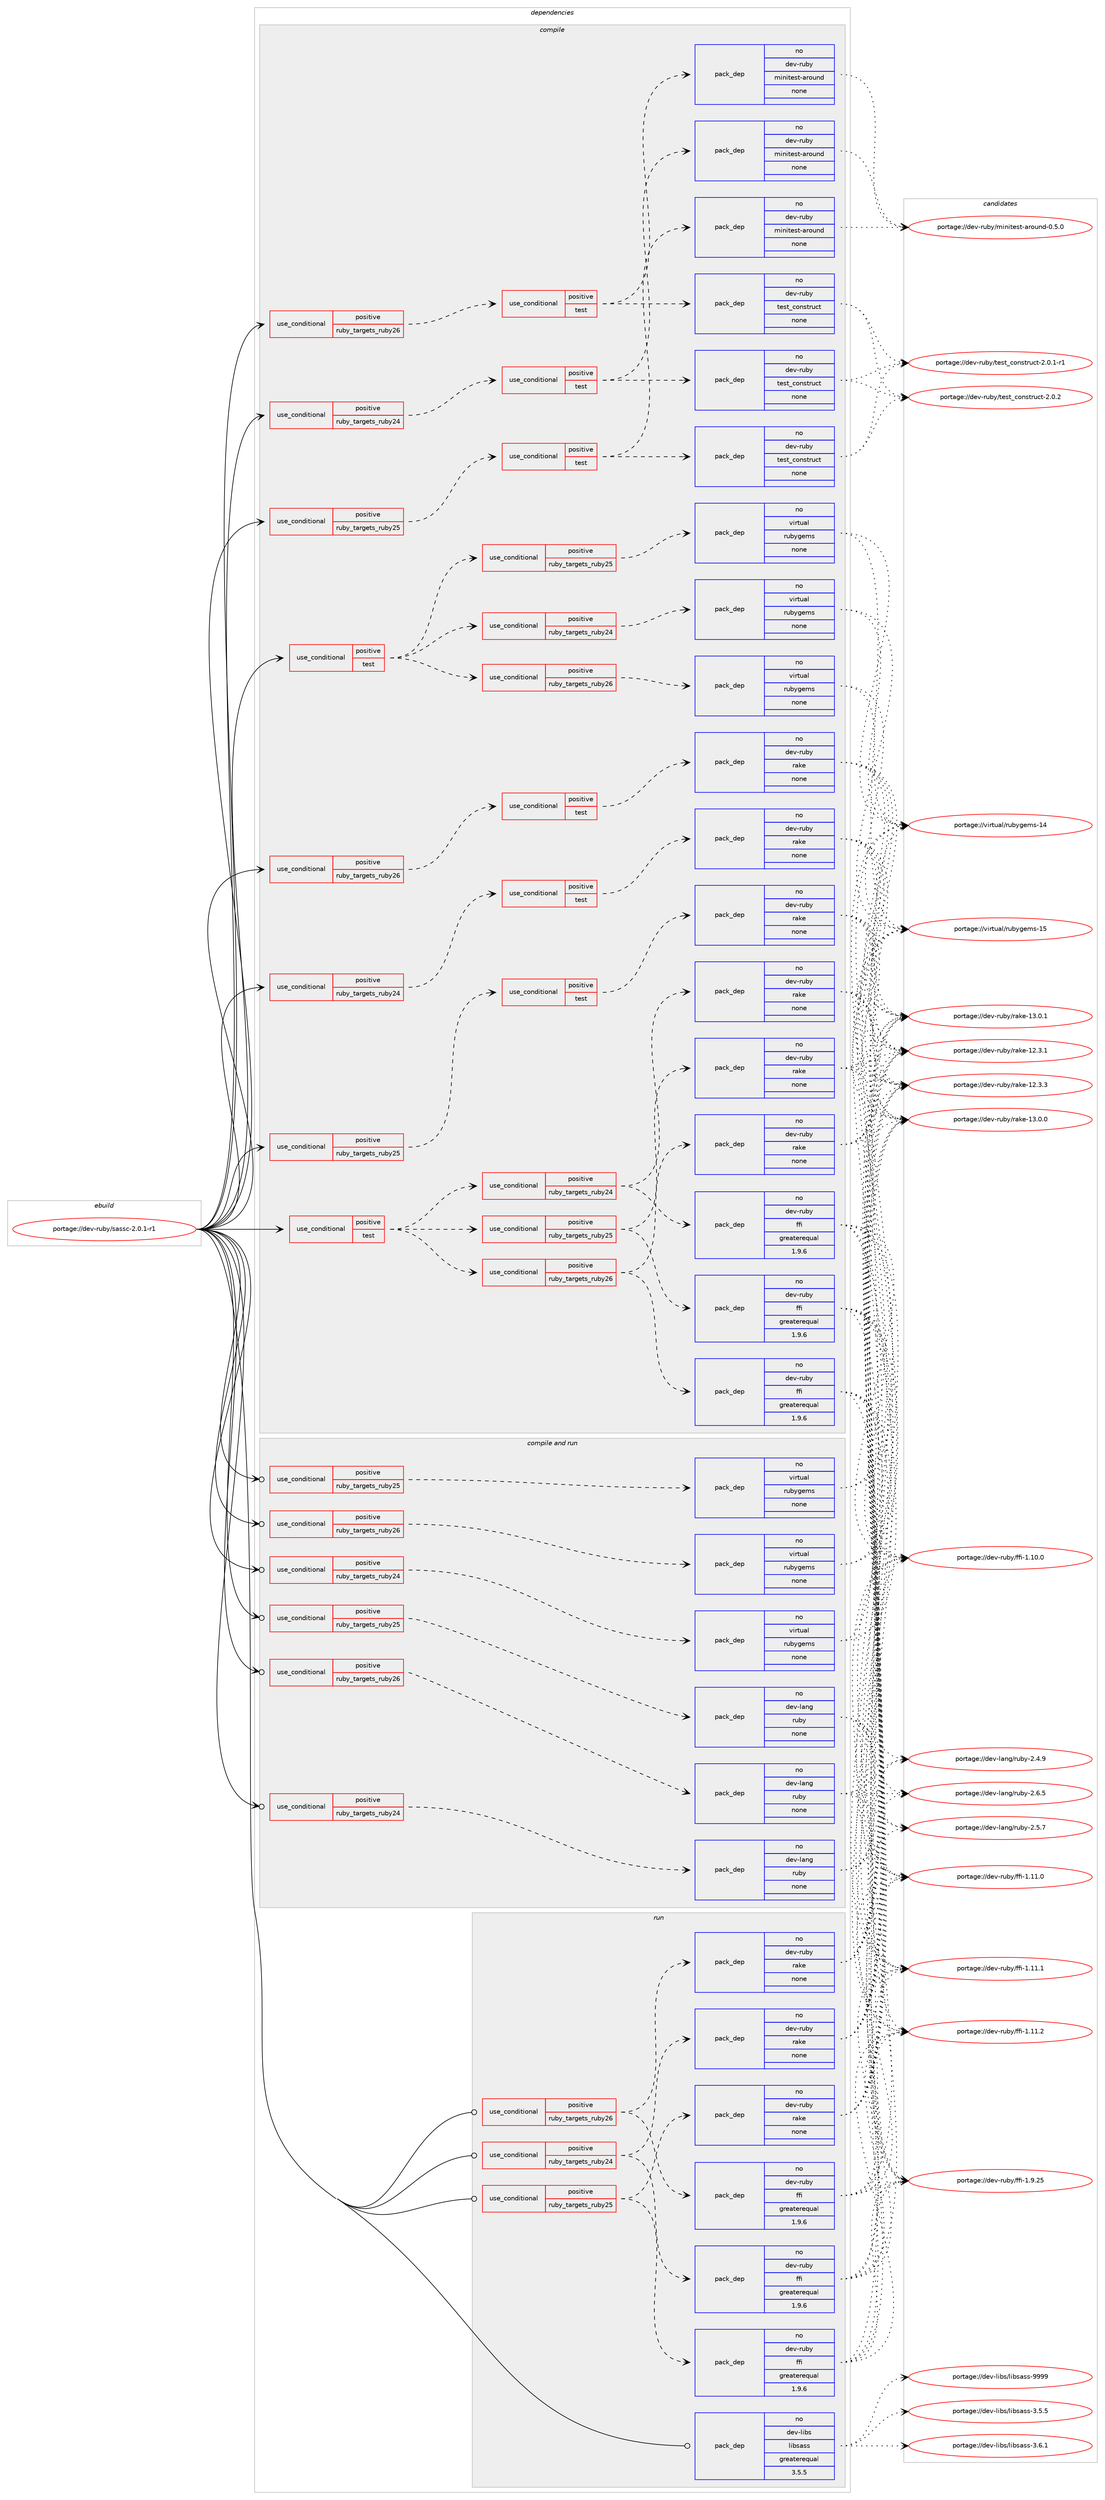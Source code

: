digraph prolog {

# *************
# Graph options
# *************

newrank=true;
concentrate=true;
compound=true;
graph [rankdir=LR,fontname=Helvetica,fontsize=10,ranksep=1.5];#, ranksep=2.5, nodesep=0.2];
edge  [arrowhead=vee];
node  [fontname=Helvetica,fontsize=10];

# **********
# The ebuild
# **********

subgraph cluster_leftcol {
color=gray;
rank=same;
label=<<i>ebuild</i>>;
id [label="portage://dev-ruby/sassc-2.0.1-r1", color=red, width=4, href="../dev-ruby/sassc-2.0.1-r1.svg"];
}

# ****************
# The dependencies
# ****************

subgraph cluster_midcol {
color=gray;
label=<<i>dependencies</i>>;
subgraph cluster_compile {
fillcolor="#eeeeee";
style=filled;
label=<<i>compile</i>>;
subgraph cond65726 {
dependency248461 [label=<<TABLE BORDER="0" CELLBORDER="1" CELLSPACING="0" CELLPADDING="4"><TR><TD ROWSPAN="3" CELLPADDING="10">use_conditional</TD></TR><TR><TD>positive</TD></TR><TR><TD>ruby_targets_ruby24</TD></TR></TABLE>>, shape=none, color=red];
subgraph cond65727 {
dependency248462 [label=<<TABLE BORDER="0" CELLBORDER="1" CELLSPACING="0" CELLPADDING="4"><TR><TD ROWSPAN="3" CELLPADDING="10">use_conditional</TD></TR><TR><TD>positive</TD></TR><TR><TD>test</TD></TR></TABLE>>, shape=none, color=red];
subgraph pack179190 {
dependency248463 [label=<<TABLE BORDER="0" CELLBORDER="1" CELLSPACING="0" CELLPADDING="4" WIDTH="220"><TR><TD ROWSPAN="6" CELLPADDING="30">pack_dep</TD></TR><TR><TD WIDTH="110">no</TD></TR><TR><TD>dev-ruby</TD></TR><TR><TD>rake</TD></TR><TR><TD>none</TD></TR><TR><TD></TD></TR></TABLE>>, shape=none, color=blue];
}
dependency248462:e -> dependency248463:w [weight=20,style="dashed",arrowhead="vee"];
}
dependency248461:e -> dependency248462:w [weight=20,style="dashed",arrowhead="vee"];
}
id:e -> dependency248461:w [weight=20,style="solid",arrowhead="vee"];
subgraph cond65728 {
dependency248464 [label=<<TABLE BORDER="0" CELLBORDER="1" CELLSPACING="0" CELLPADDING="4"><TR><TD ROWSPAN="3" CELLPADDING="10">use_conditional</TD></TR><TR><TD>positive</TD></TR><TR><TD>ruby_targets_ruby24</TD></TR></TABLE>>, shape=none, color=red];
subgraph cond65729 {
dependency248465 [label=<<TABLE BORDER="0" CELLBORDER="1" CELLSPACING="0" CELLPADDING="4"><TR><TD ROWSPAN="3" CELLPADDING="10">use_conditional</TD></TR><TR><TD>positive</TD></TR><TR><TD>test</TD></TR></TABLE>>, shape=none, color=red];
subgraph pack179191 {
dependency248466 [label=<<TABLE BORDER="0" CELLBORDER="1" CELLSPACING="0" CELLPADDING="4" WIDTH="220"><TR><TD ROWSPAN="6" CELLPADDING="30">pack_dep</TD></TR><TR><TD WIDTH="110">no</TD></TR><TR><TD>dev-ruby</TD></TR><TR><TD>test_construct</TD></TR><TR><TD>none</TD></TR><TR><TD></TD></TR></TABLE>>, shape=none, color=blue];
}
dependency248465:e -> dependency248466:w [weight=20,style="dashed",arrowhead="vee"];
subgraph pack179192 {
dependency248467 [label=<<TABLE BORDER="0" CELLBORDER="1" CELLSPACING="0" CELLPADDING="4" WIDTH="220"><TR><TD ROWSPAN="6" CELLPADDING="30">pack_dep</TD></TR><TR><TD WIDTH="110">no</TD></TR><TR><TD>dev-ruby</TD></TR><TR><TD>minitest-around</TD></TR><TR><TD>none</TD></TR><TR><TD></TD></TR></TABLE>>, shape=none, color=blue];
}
dependency248465:e -> dependency248467:w [weight=20,style="dashed",arrowhead="vee"];
}
dependency248464:e -> dependency248465:w [weight=20,style="dashed",arrowhead="vee"];
}
id:e -> dependency248464:w [weight=20,style="solid",arrowhead="vee"];
subgraph cond65730 {
dependency248468 [label=<<TABLE BORDER="0" CELLBORDER="1" CELLSPACING="0" CELLPADDING="4"><TR><TD ROWSPAN="3" CELLPADDING="10">use_conditional</TD></TR><TR><TD>positive</TD></TR><TR><TD>ruby_targets_ruby25</TD></TR></TABLE>>, shape=none, color=red];
subgraph cond65731 {
dependency248469 [label=<<TABLE BORDER="0" CELLBORDER="1" CELLSPACING="0" CELLPADDING="4"><TR><TD ROWSPAN="3" CELLPADDING="10">use_conditional</TD></TR><TR><TD>positive</TD></TR><TR><TD>test</TD></TR></TABLE>>, shape=none, color=red];
subgraph pack179193 {
dependency248470 [label=<<TABLE BORDER="0" CELLBORDER="1" CELLSPACING="0" CELLPADDING="4" WIDTH="220"><TR><TD ROWSPAN="6" CELLPADDING="30">pack_dep</TD></TR><TR><TD WIDTH="110">no</TD></TR><TR><TD>dev-ruby</TD></TR><TR><TD>rake</TD></TR><TR><TD>none</TD></TR><TR><TD></TD></TR></TABLE>>, shape=none, color=blue];
}
dependency248469:e -> dependency248470:w [weight=20,style="dashed",arrowhead="vee"];
}
dependency248468:e -> dependency248469:w [weight=20,style="dashed",arrowhead="vee"];
}
id:e -> dependency248468:w [weight=20,style="solid",arrowhead="vee"];
subgraph cond65732 {
dependency248471 [label=<<TABLE BORDER="0" CELLBORDER="1" CELLSPACING="0" CELLPADDING="4"><TR><TD ROWSPAN="3" CELLPADDING="10">use_conditional</TD></TR><TR><TD>positive</TD></TR><TR><TD>ruby_targets_ruby25</TD></TR></TABLE>>, shape=none, color=red];
subgraph cond65733 {
dependency248472 [label=<<TABLE BORDER="0" CELLBORDER="1" CELLSPACING="0" CELLPADDING="4"><TR><TD ROWSPAN="3" CELLPADDING="10">use_conditional</TD></TR><TR><TD>positive</TD></TR><TR><TD>test</TD></TR></TABLE>>, shape=none, color=red];
subgraph pack179194 {
dependency248473 [label=<<TABLE BORDER="0" CELLBORDER="1" CELLSPACING="0" CELLPADDING="4" WIDTH="220"><TR><TD ROWSPAN="6" CELLPADDING="30">pack_dep</TD></TR><TR><TD WIDTH="110">no</TD></TR><TR><TD>dev-ruby</TD></TR><TR><TD>test_construct</TD></TR><TR><TD>none</TD></TR><TR><TD></TD></TR></TABLE>>, shape=none, color=blue];
}
dependency248472:e -> dependency248473:w [weight=20,style="dashed",arrowhead="vee"];
subgraph pack179195 {
dependency248474 [label=<<TABLE BORDER="0" CELLBORDER="1" CELLSPACING="0" CELLPADDING="4" WIDTH="220"><TR><TD ROWSPAN="6" CELLPADDING="30">pack_dep</TD></TR><TR><TD WIDTH="110">no</TD></TR><TR><TD>dev-ruby</TD></TR><TR><TD>minitest-around</TD></TR><TR><TD>none</TD></TR><TR><TD></TD></TR></TABLE>>, shape=none, color=blue];
}
dependency248472:e -> dependency248474:w [weight=20,style="dashed",arrowhead="vee"];
}
dependency248471:e -> dependency248472:w [weight=20,style="dashed",arrowhead="vee"];
}
id:e -> dependency248471:w [weight=20,style="solid",arrowhead="vee"];
subgraph cond65734 {
dependency248475 [label=<<TABLE BORDER="0" CELLBORDER="1" CELLSPACING="0" CELLPADDING="4"><TR><TD ROWSPAN="3" CELLPADDING="10">use_conditional</TD></TR><TR><TD>positive</TD></TR><TR><TD>ruby_targets_ruby26</TD></TR></TABLE>>, shape=none, color=red];
subgraph cond65735 {
dependency248476 [label=<<TABLE BORDER="0" CELLBORDER="1" CELLSPACING="0" CELLPADDING="4"><TR><TD ROWSPAN="3" CELLPADDING="10">use_conditional</TD></TR><TR><TD>positive</TD></TR><TR><TD>test</TD></TR></TABLE>>, shape=none, color=red];
subgraph pack179196 {
dependency248477 [label=<<TABLE BORDER="0" CELLBORDER="1" CELLSPACING="0" CELLPADDING="4" WIDTH="220"><TR><TD ROWSPAN="6" CELLPADDING="30">pack_dep</TD></TR><TR><TD WIDTH="110">no</TD></TR><TR><TD>dev-ruby</TD></TR><TR><TD>rake</TD></TR><TR><TD>none</TD></TR><TR><TD></TD></TR></TABLE>>, shape=none, color=blue];
}
dependency248476:e -> dependency248477:w [weight=20,style="dashed",arrowhead="vee"];
}
dependency248475:e -> dependency248476:w [weight=20,style="dashed",arrowhead="vee"];
}
id:e -> dependency248475:w [weight=20,style="solid",arrowhead="vee"];
subgraph cond65736 {
dependency248478 [label=<<TABLE BORDER="0" CELLBORDER="1" CELLSPACING="0" CELLPADDING="4"><TR><TD ROWSPAN="3" CELLPADDING="10">use_conditional</TD></TR><TR><TD>positive</TD></TR><TR><TD>ruby_targets_ruby26</TD></TR></TABLE>>, shape=none, color=red];
subgraph cond65737 {
dependency248479 [label=<<TABLE BORDER="0" CELLBORDER="1" CELLSPACING="0" CELLPADDING="4"><TR><TD ROWSPAN="3" CELLPADDING="10">use_conditional</TD></TR><TR><TD>positive</TD></TR><TR><TD>test</TD></TR></TABLE>>, shape=none, color=red];
subgraph pack179197 {
dependency248480 [label=<<TABLE BORDER="0" CELLBORDER="1" CELLSPACING="0" CELLPADDING="4" WIDTH="220"><TR><TD ROWSPAN="6" CELLPADDING="30">pack_dep</TD></TR><TR><TD WIDTH="110">no</TD></TR><TR><TD>dev-ruby</TD></TR><TR><TD>test_construct</TD></TR><TR><TD>none</TD></TR><TR><TD></TD></TR></TABLE>>, shape=none, color=blue];
}
dependency248479:e -> dependency248480:w [weight=20,style="dashed",arrowhead="vee"];
subgraph pack179198 {
dependency248481 [label=<<TABLE BORDER="0" CELLBORDER="1" CELLSPACING="0" CELLPADDING="4" WIDTH="220"><TR><TD ROWSPAN="6" CELLPADDING="30">pack_dep</TD></TR><TR><TD WIDTH="110">no</TD></TR><TR><TD>dev-ruby</TD></TR><TR><TD>minitest-around</TD></TR><TR><TD>none</TD></TR><TR><TD></TD></TR></TABLE>>, shape=none, color=blue];
}
dependency248479:e -> dependency248481:w [weight=20,style="dashed",arrowhead="vee"];
}
dependency248478:e -> dependency248479:w [weight=20,style="dashed",arrowhead="vee"];
}
id:e -> dependency248478:w [weight=20,style="solid",arrowhead="vee"];
subgraph cond65738 {
dependency248482 [label=<<TABLE BORDER="0" CELLBORDER="1" CELLSPACING="0" CELLPADDING="4"><TR><TD ROWSPAN="3" CELLPADDING="10">use_conditional</TD></TR><TR><TD>positive</TD></TR><TR><TD>test</TD></TR></TABLE>>, shape=none, color=red];
subgraph cond65739 {
dependency248483 [label=<<TABLE BORDER="0" CELLBORDER="1" CELLSPACING="0" CELLPADDING="4"><TR><TD ROWSPAN="3" CELLPADDING="10">use_conditional</TD></TR><TR><TD>positive</TD></TR><TR><TD>ruby_targets_ruby24</TD></TR></TABLE>>, shape=none, color=red];
subgraph pack179199 {
dependency248484 [label=<<TABLE BORDER="0" CELLBORDER="1" CELLSPACING="0" CELLPADDING="4" WIDTH="220"><TR><TD ROWSPAN="6" CELLPADDING="30">pack_dep</TD></TR><TR><TD WIDTH="110">no</TD></TR><TR><TD>dev-ruby</TD></TR><TR><TD>ffi</TD></TR><TR><TD>greaterequal</TD></TR><TR><TD>1.9.6</TD></TR></TABLE>>, shape=none, color=blue];
}
dependency248483:e -> dependency248484:w [weight=20,style="dashed",arrowhead="vee"];
subgraph pack179200 {
dependency248485 [label=<<TABLE BORDER="0" CELLBORDER="1" CELLSPACING="0" CELLPADDING="4" WIDTH="220"><TR><TD ROWSPAN="6" CELLPADDING="30">pack_dep</TD></TR><TR><TD WIDTH="110">no</TD></TR><TR><TD>dev-ruby</TD></TR><TR><TD>rake</TD></TR><TR><TD>none</TD></TR><TR><TD></TD></TR></TABLE>>, shape=none, color=blue];
}
dependency248483:e -> dependency248485:w [weight=20,style="dashed",arrowhead="vee"];
}
dependency248482:e -> dependency248483:w [weight=20,style="dashed",arrowhead="vee"];
subgraph cond65740 {
dependency248486 [label=<<TABLE BORDER="0" CELLBORDER="1" CELLSPACING="0" CELLPADDING="4"><TR><TD ROWSPAN="3" CELLPADDING="10">use_conditional</TD></TR><TR><TD>positive</TD></TR><TR><TD>ruby_targets_ruby25</TD></TR></TABLE>>, shape=none, color=red];
subgraph pack179201 {
dependency248487 [label=<<TABLE BORDER="0" CELLBORDER="1" CELLSPACING="0" CELLPADDING="4" WIDTH="220"><TR><TD ROWSPAN="6" CELLPADDING="30">pack_dep</TD></TR><TR><TD WIDTH="110">no</TD></TR><TR><TD>dev-ruby</TD></TR><TR><TD>ffi</TD></TR><TR><TD>greaterequal</TD></TR><TR><TD>1.9.6</TD></TR></TABLE>>, shape=none, color=blue];
}
dependency248486:e -> dependency248487:w [weight=20,style="dashed",arrowhead="vee"];
subgraph pack179202 {
dependency248488 [label=<<TABLE BORDER="0" CELLBORDER="1" CELLSPACING="0" CELLPADDING="4" WIDTH="220"><TR><TD ROWSPAN="6" CELLPADDING="30">pack_dep</TD></TR><TR><TD WIDTH="110">no</TD></TR><TR><TD>dev-ruby</TD></TR><TR><TD>rake</TD></TR><TR><TD>none</TD></TR><TR><TD></TD></TR></TABLE>>, shape=none, color=blue];
}
dependency248486:e -> dependency248488:w [weight=20,style="dashed",arrowhead="vee"];
}
dependency248482:e -> dependency248486:w [weight=20,style="dashed",arrowhead="vee"];
subgraph cond65741 {
dependency248489 [label=<<TABLE BORDER="0" CELLBORDER="1" CELLSPACING="0" CELLPADDING="4"><TR><TD ROWSPAN="3" CELLPADDING="10">use_conditional</TD></TR><TR><TD>positive</TD></TR><TR><TD>ruby_targets_ruby26</TD></TR></TABLE>>, shape=none, color=red];
subgraph pack179203 {
dependency248490 [label=<<TABLE BORDER="0" CELLBORDER="1" CELLSPACING="0" CELLPADDING="4" WIDTH="220"><TR><TD ROWSPAN="6" CELLPADDING="30">pack_dep</TD></TR><TR><TD WIDTH="110">no</TD></TR><TR><TD>dev-ruby</TD></TR><TR><TD>ffi</TD></TR><TR><TD>greaterequal</TD></TR><TR><TD>1.9.6</TD></TR></TABLE>>, shape=none, color=blue];
}
dependency248489:e -> dependency248490:w [weight=20,style="dashed",arrowhead="vee"];
subgraph pack179204 {
dependency248491 [label=<<TABLE BORDER="0" CELLBORDER="1" CELLSPACING="0" CELLPADDING="4" WIDTH="220"><TR><TD ROWSPAN="6" CELLPADDING="30">pack_dep</TD></TR><TR><TD WIDTH="110">no</TD></TR><TR><TD>dev-ruby</TD></TR><TR><TD>rake</TD></TR><TR><TD>none</TD></TR><TR><TD></TD></TR></TABLE>>, shape=none, color=blue];
}
dependency248489:e -> dependency248491:w [weight=20,style="dashed",arrowhead="vee"];
}
dependency248482:e -> dependency248489:w [weight=20,style="dashed",arrowhead="vee"];
}
id:e -> dependency248482:w [weight=20,style="solid",arrowhead="vee"];
subgraph cond65742 {
dependency248492 [label=<<TABLE BORDER="0" CELLBORDER="1" CELLSPACING="0" CELLPADDING="4"><TR><TD ROWSPAN="3" CELLPADDING="10">use_conditional</TD></TR><TR><TD>positive</TD></TR><TR><TD>test</TD></TR></TABLE>>, shape=none, color=red];
subgraph cond65743 {
dependency248493 [label=<<TABLE BORDER="0" CELLBORDER="1" CELLSPACING="0" CELLPADDING="4"><TR><TD ROWSPAN="3" CELLPADDING="10">use_conditional</TD></TR><TR><TD>positive</TD></TR><TR><TD>ruby_targets_ruby24</TD></TR></TABLE>>, shape=none, color=red];
subgraph pack179205 {
dependency248494 [label=<<TABLE BORDER="0" CELLBORDER="1" CELLSPACING="0" CELLPADDING="4" WIDTH="220"><TR><TD ROWSPAN="6" CELLPADDING="30">pack_dep</TD></TR><TR><TD WIDTH="110">no</TD></TR><TR><TD>virtual</TD></TR><TR><TD>rubygems</TD></TR><TR><TD>none</TD></TR><TR><TD></TD></TR></TABLE>>, shape=none, color=blue];
}
dependency248493:e -> dependency248494:w [weight=20,style="dashed",arrowhead="vee"];
}
dependency248492:e -> dependency248493:w [weight=20,style="dashed",arrowhead="vee"];
subgraph cond65744 {
dependency248495 [label=<<TABLE BORDER="0" CELLBORDER="1" CELLSPACING="0" CELLPADDING="4"><TR><TD ROWSPAN="3" CELLPADDING="10">use_conditional</TD></TR><TR><TD>positive</TD></TR><TR><TD>ruby_targets_ruby25</TD></TR></TABLE>>, shape=none, color=red];
subgraph pack179206 {
dependency248496 [label=<<TABLE BORDER="0" CELLBORDER="1" CELLSPACING="0" CELLPADDING="4" WIDTH="220"><TR><TD ROWSPAN="6" CELLPADDING="30">pack_dep</TD></TR><TR><TD WIDTH="110">no</TD></TR><TR><TD>virtual</TD></TR><TR><TD>rubygems</TD></TR><TR><TD>none</TD></TR><TR><TD></TD></TR></TABLE>>, shape=none, color=blue];
}
dependency248495:e -> dependency248496:w [weight=20,style="dashed",arrowhead="vee"];
}
dependency248492:e -> dependency248495:w [weight=20,style="dashed",arrowhead="vee"];
subgraph cond65745 {
dependency248497 [label=<<TABLE BORDER="0" CELLBORDER="1" CELLSPACING="0" CELLPADDING="4"><TR><TD ROWSPAN="3" CELLPADDING="10">use_conditional</TD></TR><TR><TD>positive</TD></TR><TR><TD>ruby_targets_ruby26</TD></TR></TABLE>>, shape=none, color=red];
subgraph pack179207 {
dependency248498 [label=<<TABLE BORDER="0" CELLBORDER="1" CELLSPACING="0" CELLPADDING="4" WIDTH="220"><TR><TD ROWSPAN="6" CELLPADDING="30">pack_dep</TD></TR><TR><TD WIDTH="110">no</TD></TR><TR><TD>virtual</TD></TR><TR><TD>rubygems</TD></TR><TR><TD>none</TD></TR><TR><TD></TD></TR></TABLE>>, shape=none, color=blue];
}
dependency248497:e -> dependency248498:w [weight=20,style="dashed",arrowhead="vee"];
}
dependency248492:e -> dependency248497:w [weight=20,style="dashed",arrowhead="vee"];
}
id:e -> dependency248492:w [weight=20,style="solid",arrowhead="vee"];
}
subgraph cluster_compileandrun {
fillcolor="#eeeeee";
style=filled;
label=<<i>compile and run</i>>;
subgraph cond65746 {
dependency248499 [label=<<TABLE BORDER="0" CELLBORDER="1" CELLSPACING="0" CELLPADDING="4"><TR><TD ROWSPAN="3" CELLPADDING="10">use_conditional</TD></TR><TR><TD>positive</TD></TR><TR><TD>ruby_targets_ruby24</TD></TR></TABLE>>, shape=none, color=red];
subgraph pack179208 {
dependency248500 [label=<<TABLE BORDER="0" CELLBORDER="1" CELLSPACING="0" CELLPADDING="4" WIDTH="220"><TR><TD ROWSPAN="6" CELLPADDING="30">pack_dep</TD></TR><TR><TD WIDTH="110">no</TD></TR><TR><TD>dev-lang</TD></TR><TR><TD>ruby</TD></TR><TR><TD>none</TD></TR><TR><TD></TD></TR></TABLE>>, shape=none, color=blue];
}
dependency248499:e -> dependency248500:w [weight=20,style="dashed",arrowhead="vee"];
}
id:e -> dependency248499:w [weight=20,style="solid",arrowhead="odotvee"];
subgraph cond65747 {
dependency248501 [label=<<TABLE BORDER="0" CELLBORDER="1" CELLSPACING="0" CELLPADDING="4"><TR><TD ROWSPAN="3" CELLPADDING="10">use_conditional</TD></TR><TR><TD>positive</TD></TR><TR><TD>ruby_targets_ruby24</TD></TR></TABLE>>, shape=none, color=red];
subgraph pack179209 {
dependency248502 [label=<<TABLE BORDER="0" CELLBORDER="1" CELLSPACING="0" CELLPADDING="4" WIDTH="220"><TR><TD ROWSPAN="6" CELLPADDING="30">pack_dep</TD></TR><TR><TD WIDTH="110">no</TD></TR><TR><TD>virtual</TD></TR><TR><TD>rubygems</TD></TR><TR><TD>none</TD></TR><TR><TD></TD></TR></TABLE>>, shape=none, color=blue];
}
dependency248501:e -> dependency248502:w [weight=20,style="dashed",arrowhead="vee"];
}
id:e -> dependency248501:w [weight=20,style="solid",arrowhead="odotvee"];
subgraph cond65748 {
dependency248503 [label=<<TABLE BORDER="0" CELLBORDER="1" CELLSPACING="0" CELLPADDING="4"><TR><TD ROWSPAN="3" CELLPADDING="10">use_conditional</TD></TR><TR><TD>positive</TD></TR><TR><TD>ruby_targets_ruby25</TD></TR></TABLE>>, shape=none, color=red];
subgraph pack179210 {
dependency248504 [label=<<TABLE BORDER="0" CELLBORDER="1" CELLSPACING="0" CELLPADDING="4" WIDTH="220"><TR><TD ROWSPAN="6" CELLPADDING="30">pack_dep</TD></TR><TR><TD WIDTH="110">no</TD></TR><TR><TD>dev-lang</TD></TR><TR><TD>ruby</TD></TR><TR><TD>none</TD></TR><TR><TD></TD></TR></TABLE>>, shape=none, color=blue];
}
dependency248503:e -> dependency248504:w [weight=20,style="dashed",arrowhead="vee"];
}
id:e -> dependency248503:w [weight=20,style="solid",arrowhead="odotvee"];
subgraph cond65749 {
dependency248505 [label=<<TABLE BORDER="0" CELLBORDER="1" CELLSPACING="0" CELLPADDING="4"><TR><TD ROWSPAN="3" CELLPADDING="10">use_conditional</TD></TR><TR><TD>positive</TD></TR><TR><TD>ruby_targets_ruby25</TD></TR></TABLE>>, shape=none, color=red];
subgraph pack179211 {
dependency248506 [label=<<TABLE BORDER="0" CELLBORDER="1" CELLSPACING="0" CELLPADDING="4" WIDTH="220"><TR><TD ROWSPAN="6" CELLPADDING="30">pack_dep</TD></TR><TR><TD WIDTH="110">no</TD></TR><TR><TD>virtual</TD></TR><TR><TD>rubygems</TD></TR><TR><TD>none</TD></TR><TR><TD></TD></TR></TABLE>>, shape=none, color=blue];
}
dependency248505:e -> dependency248506:w [weight=20,style="dashed",arrowhead="vee"];
}
id:e -> dependency248505:w [weight=20,style="solid",arrowhead="odotvee"];
subgraph cond65750 {
dependency248507 [label=<<TABLE BORDER="0" CELLBORDER="1" CELLSPACING="0" CELLPADDING="4"><TR><TD ROWSPAN="3" CELLPADDING="10">use_conditional</TD></TR><TR><TD>positive</TD></TR><TR><TD>ruby_targets_ruby26</TD></TR></TABLE>>, shape=none, color=red];
subgraph pack179212 {
dependency248508 [label=<<TABLE BORDER="0" CELLBORDER="1" CELLSPACING="0" CELLPADDING="4" WIDTH="220"><TR><TD ROWSPAN="6" CELLPADDING="30">pack_dep</TD></TR><TR><TD WIDTH="110">no</TD></TR><TR><TD>dev-lang</TD></TR><TR><TD>ruby</TD></TR><TR><TD>none</TD></TR><TR><TD></TD></TR></TABLE>>, shape=none, color=blue];
}
dependency248507:e -> dependency248508:w [weight=20,style="dashed",arrowhead="vee"];
}
id:e -> dependency248507:w [weight=20,style="solid",arrowhead="odotvee"];
subgraph cond65751 {
dependency248509 [label=<<TABLE BORDER="0" CELLBORDER="1" CELLSPACING="0" CELLPADDING="4"><TR><TD ROWSPAN="3" CELLPADDING="10">use_conditional</TD></TR><TR><TD>positive</TD></TR><TR><TD>ruby_targets_ruby26</TD></TR></TABLE>>, shape=none, color=red];
subgraph pack179213 {
dependency248510 [label=<<TABLE BORDER="0" CELLBORDER="1" CELLSPACING="0" CELLPADDING="4" WIDTH="220"><TR><TD ROWSPAN="6" CELLPADDING="30">pack_dep</TD></TR><TR><TD WIDTH="110">no</TD></TR><TR><TD>virtual</TD></TR><TR><TD>rubygems</TD></TR><TR><TD>none</TD></TR><TR><TD></TD></TR></TABLE>>, shape=none, color=blue];
}
dependency248509:e -> dependency248510:w [weight=20,style="dashed",arrowhead="vee"];
}
id:e -> dependency248509:w [weight=20,style="solid",arrowhead="odotvee"];
}
subgraph cluster_run {
fillcolor="#eeeeee";
style=filled;
label=<<i>run</i>>;
subgraph cond65752 {
dependency248511 [label=<<TABLE BORDER="0" CELLBORDER="1" CELLSPACING="0" CELLPADDING="4"><TR><TD ROWSPAN="3" CELLPADDING="10">use_conditional</TD></TR><TR><TD>positive</TD></TR><TR><TD>ruby_targets_ruby24</TD></TR></TABLE>>, shape=none, color=red];
subgraph pack179214 {
dependency248512 [label=<<TABLE BORDER="0" CELLBORDER="1" CELLSPACING="0" CELLPADDING="4" WIDTH="220"><TR><TD ROWSPAN="6" CELLPADDING="30">pack_dep</TD></TR><TR><TD WIDTH="110">no</TD></TR><TR><TD>dev-ruby</TD></TR><TR><TD>ffi</TD></TR><TR><TD>greaterequal</TD></TR><TR><TD>1.9.6</TD></TR></TABLE>>, shape=none, color=blue];
}
dependency248511:e -> dependency248512:w [weight=20,style="dashed",arrowhead="vee"];
subgraph pack179215 {
dependency248513 [label=<<TABLE BORDER="0" CELLBORDER="1" CELLSPACING="0" CELLPADDING="4" WIDTH="220"><TR><TD ROWSPAN="6" CELLPADDING="30">pack_dep</TD></TR><TR><TD WIDTH="110">no</TD></TR><TR><TD>dev-ruby</TD></TR><TR><TD>rake</TD></TR><TR><TD>none</TD></TR><TR><TD></TD></TR></TABLE>>, shape=none, color=blue];
}
dependency248511:e -> dependency248513:w [weight=20,style="dashed",arrowhead="vee"];
}
id:e -> dependency248511:w [weight=20,style="solid",arrowhead="odot"];
subgraph cond65753 {
dependency248514 [label=<<TABLE BORDER="0" CELLBORDER="1" CELLSPACING="0" CELLPADDING="4"><TR><TD ROWSPAN="3" CELLPADDING="10">use_conditional</TD></TR><TR><TD>positive</TD></TR><TR><TD>ruby_targets_ruby25</TD></TR></TABLE>>, shape=none, color=red];
subgraph pack179216 {
dependency248515 [label=<<TABLE BORDER="0" CELLBORDER="1" CELLSPACING="0" CELLPADDING="4" WIDTH="220"><TR><TD ROWSPAN="6" CELLPADDING="30">pack_dep</TD></TR><TR><TD WIDTH="110">no</TD></TR><TR><TD>dev-ruby</TD></TR><TR><TD>ffi</TD></TR><TR><TD>greaterequal</TD></TR><TR><TD>1.9.6</TD></TR></TABLE>>, shape=none, color=blue];
}
dependency248514:e -> dependency248515:w [weight=20,style="dashed",arrowhead="vee"];
subgraph pack179217 {
dependency248516 [label=<<TABLE BORDER="0" CELLBORDER="1" CELLSPACING="0" CELLPADDING="4" WIDTH="220"><TR><TD ROWSPAN="6" CELLPADDING="30">pack_dep</TD></TR><TR><TD WIDTH="110">no</TD></TR><TR><TD>dev-ruby</TD></TR><TR><TD>rake</TD></TR><TR><TD>none</TD></TR><TR><TD></TD></TR></TABLE>>, shape=none, color=blue];
}
dependency248514:e -> dependency248516:w [weight=20,style="dashed",arrowhead="vee"];
}
id:e -> dependency248514:w [weight=20,style="solid",arrowhead="odot"];
subgraph cond65754 {
dependency248517 [label=<<TABLE BORDER="0" CELLBORDER="1" CELLSPACING="0" CELLPADDING="4"><TR><TD ROWSPAN="3" CELLPADDING="10">use_conditional</TD></TR><TR><TD>positive</TD></TR><TR><TD>ruby_targets_ruby26</TD></TR></TABLE>>, shape=none, color=red];
subgraph pack179218 {
dependency248518 [label=<<TABLE BORDER="0" CELLBORDER="1" CELLSPACING="0" CELLPADDING="4" WIDTH="220"><TR><TD ROWSPAN="6" CELLPADDING="30">pack_dep</TD></TR><TR><TD WIDTH="110">no</TD></TR><TR><TD>dev-ruby</TD></TR><TR><TD>ffi</TD></TR><TR><TD>greaterequal</TD></TR><TR><TD>1.9.6</TD></TR></TABLE>>, shape=none, color=blue];
}
dependency248517:e -> dependency248518:w [weight=20,style="dashed",arrowhead="vee"];
subgraph pack179219 {
dependency248519 [label=<<TABLE BORDER="0" CELLBORDER="1" CELLSPACING="0" CELLPADDING="4" WIDTH="220"><TR><TD ROWSPAN="6" CELLPADDING="30">pack_dep</TD></TR><TR><TD WIDTH="110">no</TD></TR><TR><TD>dev-ruby</TD></TR><TR><TD>rake</TD></TR><TR><TD>none</TD></TR><TR><TD></TD></TR></TABLE>>, shape=none, color=blue];
}
dependency248517:e -> dependency248519:w [weight=20,style="dashed",arrowhead="vee"];
}
id:e -> dependency248517:w [weight=20,style="solid",arrowhead="odot"];
subgraph pack179220 {
dependency248520 [label=<<TABLE BORDER="0" CELLBORDER="1" CELLSPACING="0" CELLPADDING="4" WIDTH="220"><TR><TD ROWSPAN="6" CELLPADDING="30">pack_dep</TD></TR><TR><TD WIDTH="110">no</TD></TR><TR><TD>dev-libs</TD></TR><TR><TD>libsass</TD></TR><TR><TD>greaterequal</TD></TR><TR><TD>3.5.5</TD></TR></TABLE>>, shape=none, color=blue];
}
id:e -> dependency248520:w [weight=20,style="solid",arrowhead="odot"];
}
}

# **************
# The candidates
# **************

subgraph cluster_choices {
rank=same;
color=gray;
label=<<i>candidates</i>>;

subgraph choice179190 {
color=black;
nodesep=1;
choiceportage1001011184511411798121471149710710145495046514649 [label="portage://dev-ruby/rake-12.3.1", color=red, width=4,href="../dev-ruby/rake-12.3.1.svg"];
choiceportage1001011184511411798121471149710710145495046514651 [label="portage://dev-ruby/rake-12.3.3", color=red, width=4,href="../dev-ruby/rake-12.3.3.svg"];
choiceportage1001011184511411798121471149710710145495146484648 [label="portage://dev-ruby/rake-13.0.0", color=red, width=4,href="../dev-ruby/rake-13.0.0.svg"];
choiceportage1001011184511411798121471149710710145495146484649 [label="portage://dev-ruby/rake-13.0.1", color=red, width=4,href="../dev-ruby/rake-13.0.1.svg"];
dependency248463:e -> choiceportage1001011184511411798121471149710710145495046514649:w [style=dotted,weight="100"];
dependency248463:e -> choiceportage1001011184511411798121471149710710145495046514651:w [style=dotted,weight="100"];
dependency248463:e -> choiceportage1001011184511411798121471149710710145495146484648:w [style=dotted,weight="100"];
dependency248463:e -> choiceportage1001011184511411798121471149710710145495146484649:w [style=dotted,weight="100"];
}
subgraph choice179191 {
color=black;
nodesep=1;
choiceportage1001011184511411798121471161011151169599111110115116114117991164550464846494511449 [label="portage://dev-ruby/test_construct-2.0.1-r1", color=red, width=4,href="../dev-ruby/test_construct-2.0.1-r1.svg"];
choiceportage100101118451141179812147116101115116959911111011511611411799116455046484650 [label="portage://dev-ruby/test_construct-2.0.2", color=red, width=4,href="../dev-ruby/test_construct-2.0.2.svg"];
dependency248466:e -> choiceportage1001011184511411798121471161011151169599111110115116114117991164550464846494511449:w [style=dotted,weight="100"];
dependency248466:e -> choiceportage100101118451141179812147116101115116959911111011511611411799116455046484650:w [style=dotted,weight="100"];
}
subgraph choice179192 {
color=black;
nodesep=1;
choiceportage1001011184511411798121471091051101051161011151164597114111117110100454846534648 [label="portage://dev-ruby/minitest-around-0.5.0", color=red, width=4,href="../dev-ruby/minitest-around-0.5.0.svg"];
dependency248467:e -> choiceportage1001011184511411798121471091051101051161011151164597114111117110100454846534648:w [style=dotted,weight="100"];
}
subgraph choice179193 {
color=black;
nodesep=1;
choiceportage1001011184511411798121471149710710145495046514649 [label="portage://dev-ruby/rake-12.3.1", color=red, width=4,href="../dev-ruby/rake-12.3.1.svg"];
choiceportage1001011184511411798121471149710710145495046514651 [label="portage://dev-ruby/rake-12.3.3", color=red, width=4,href="../dev-ruby/rake-12.3.3.svg"];
choiceportage1001011184511411798121471149710710145495146484648 [label="portage://dev-ruby/rake-13.0.0", color=red, width=4,href="../dev-ruby/rake-13.0.0.svg"];
choiceportage1001011184511411798121471149710710145495146484649 [label="portage://dev-ruby/rake-13.0.1", color=red, width=4,href="../dev-ruby/rake-13.0.1.svg"];
dependency248470:e -> choiceportage1001011184511411798121471149710710145495046514649:w [style=dotted,weight="100"];
dependency248470:e -> choiceportage1001011184511411798121471149710710145495046514651:w [style=dotted,weight="100"];
dependency248470:e -> choiceportage1001011184511411798121471149710710145495146484648:w [style=dotted,weight="100"];
dependency248470:e -> choiceportage1001011184511411798121471149710710145495146484649:w [style=dotted,weight="100"];
}
subgraph choice179194 {
color=black;
nodesep=1;
choiceportage1001011184511411798121471161011151169599111110115116114117991164550464846494511449 [label="portage://dev-ruby/test_construct-2.0.1-r1", color=red, width=4,href="../dev-ruby/test_construct-2.0.1-r1.svg"];
choiceportage100101118451141179812147116101115116959911111011511611411799116455046484650 [label="portage://dev-ruby/test_construct-2.0.2", color=red, width=4,href="../dev-ruby/test_construct-2.0.2.svg"];
dependency248473:e -> choiceportage1001011184511411798121471161011151169599111110115116114117991164550464846494511449:w [style=dotted,weight="100"];
dependency248473:e -> choiceportage100101118451141179812147116101115116959911111011511611411799116455046484650:w [style=dotted,weight="100"];
}
subgraph choice179195 {
color=black;
nodesep=1;
choiceportage1001011184511411798121471091051101051161011151164597114111117110100454846534648 [label="portage://dev-ruby/minitest-around-0.5.0", color=red, width=4,href="../dev-ruby/minitest-around-0.5.0.svg"];
dependency248474:e -> choiceportage1001011184511411798121471091051101051161011151164597114111117110100454846534648:w [style=dotted,weight="100"];
}
subgraph choice179196 {
color=black;
nodesep=1;
choiceportage1001011184511411798121471149710710145495046514649 [label="portage://dev-ruby/rake-12.3.1", color=red, width=4,href="../dev-ruby/rake-12.3.1.svg"];
choiceportage1001011184511411798121471149710710145495046514651 [label="portage://dev-ruby/rake-12.3.3", color=red, width=4,href="../dev-ruby/rake-12.3.3.svg"];
choiceportage1001011184511411798121471149710710145495146484648 [label="portage://dev-ruby/rake-13.0.0", color=red, width=4,href="../dev-ruby/rake-13.0.0.svg"];
choiceportage1001011184511411798121471149710710145495146484649 [label="portage://dev-ruby/rake-13.0.1", color=red, width=4,href="../dev-ruby/rake-13.0.1.svg"];
dependency248477:e -> choiceportage1001011184511411798121471149710710145495046514649:w [style=dotted,weight="100"];
dependency248477:e -> choiceportage1001011184511411798121471149710710145495046514651:w [style=dotted,weight="100"];
dependency248477:e -> choiceportage1001011184511411798121471149710710145495146484648:w [style=dotted,weight="100"];
dependency248477:e -> choiceportage1001011184511411798121471149710710145495146484649:w [style=dotted,weight="100"];
}
subgraph choice179197 {
color=black;
nodesep=1;
choiceportage1001011184511411798121471161011151169599111110115116114117991164550464846494511449 [label="portage://dev-ruby/test_construct-2.0.1-r1", color=red, width=4,href="../dev-ruby/test_construct-2.0.1-r1.svg"];
choiceportage100101118451141179812147116101115116959911111011511611411799116455046484650 [label="portage://dev-ruby/test_construct-2.0.2", color=red, width=4,href="../dev-ruby/test_construct-2.0.2.svg"];
dependency248480:e -> choiceportage1001011184511411798121471161011151169599111110115116114117991164550464846494511449:w [style=dotted,weight="100"];
dependency248480:e -> choiceportage100101118451141179812147116101115116959911111011511611411799116455046484650:w [style=dotted,weight="100"];
}
subgraph choice179198 {
color=black;
nodesep=1;
choiceportage1001011184511411798121471091051101051161011151164597114111117110100454846534648 [label="portage://dev-ruby/minitest-around-0.5.0", color=red, width=4,href="../dev-ruby/minitest-around-0.5.0.svg"];
dependency248481:e -> choiceportage1001011184511411798121471091051101051161011151164597114111117110100454846534648:w [style=dotted,weight="100"];
}
subgraph choice179199 {
color=black;
nodesep=1;
choiceportage10010111845114117981214710210210545494649484648 [label="portage://dev-ruby/ffi-1.10.0", color=red, width=4,href="../dev-ruby/ffi-1.10.0.svg"];
choiceportage10010111845114117981214710210210545494649494648 [label="portage://dev-ruby/ffi-1.11.0", color=red, width=4,href="../dev-ruby/ffi-1.11.0.svg"];
choiceportage10010111845114117981214710210210545494649494649 [label="portage://dev-ruby/ffi-1.11.1", color=red, width=4,href="../dev-ruby/ffi-1.11.1.svg"];
choiceportage10010111845114117981214710210210545494649494650 [label="portage://dev-ruby/ffi-1.11.2", color=red, width=4,href="../dev-ruby/ffi-1.11.2.svg"];
choiceportage10010111845114117981214710210210545494657465053 [label="portage://dev-ruby/ffi-1.9.25", color=red, width=4,href="../dev-ruby/ffi-1.9.25.svg"];
dependency248484:e -> choiceportage10010111845114117981214710210210545494649484648:w [style=dotted,weight="100"];
dependency248484:e -> choiceportage10010111845114117981214710210210545494649494648:w [style=dotted,weight="100"];
dependency248484:e -> choiceportage10010111845114117981214710210210545494649494649:w [style=dotted,weight="100"];
dependency248484:e -> choiceportage10010111845114117981214710210210545494649494650:w [style=dotted,weight="100"];
dependency248484:e -> choiceportage10010111845114117981214710210210545494657465053:w [style=dotted,weight="100"];
}
subgraph choice179200 {
color=black;
nodesep=1;
choiceportage1001011184511411798121471149710710145495046514649 [label="portage://dev-ruby/rake-12.3.1", color=red, width=4,href="../dev-ruby/rake-12.3.1.svg"];
choiceportage1001011184511411798121471149710710145495046514651 [label="portage://dev-ruby/rake-12.3.3", color=red, width=4,href="../dev-ruby/rake-12.3.3.svg"];
choiceportage1001011184511411798121471149710710145495146484648 [label="portage://dev-ruby/rake-13.0.0", color=red, width=4,href="../dev-ruby/rake-13.0.0.svg"];
choiceportage1001011184511411798121471149710710145495146484649 [label="portage://dev-ruby/rake-13.0.1", color=red, width=4,href="../dev-ruby/rake-13.0.1.svg"];
dependency248485:e -> choiceportage1001011184511411798121471149710710145495046514649:w [style=dotted,weight="100"];
dependency248485:e -> choiceportage1001011184511411798121471149710710145495046514651:w [style=dotted,weight="100"];
dependency248485:e -> choiceportage1001011184511411798121471149710710145495146484648:w [style=dotted,weight="100"];
dependency248485:e -> choiceportage1001011184511411798121471149710710145495146484649:w [style=dotted,weight="100"];
}
subgraph choice179201 {
color=black;
nodesep=1;
choiceportage10010111845114117981214710210210545494649484648 [label="portage://dev-ruby/ffi-1.10.0", color=red, width=4,href="../dev-ruby/ffi-1.10.0.svg"];
choiceportage10010111845114117981214710210210545494649494648 [label="portage://dev-ruby/ffi-1.11.0", color=red, width=4,href="../dev-ruby/ffi-1.11.0.svg"];
choiceportage10010111845114117981214710210210545494649494649 [label="portage://dev-ruby/ffi-1.11.1", color=red, width=4,href="../dev-ruby/ffi-1.11.1.svg"];
choiceportage10010111845114117981214710210210545494649494650 [label="portage://dev-ruby/ffi-1.11.2", color=red, width=4,href="../dev-ruby/ffi-1.11.2.svg"];
choiceportage10010111845114117981214710210210545494657465053 [label="portage://dev-ruby/ffi-1.9.25", color=red, width=4,href="../dev-ruby/ffi-1.9.25.svg"];
dependency248487:e -> choiceportage10010111845114117981214710210210545494649484648:w [style=dotted,weight="100"];
dependency248487:e -> choiceportage10010111845114117981214710210210545494649494648:w [style=dotted,weight="100"];
dependency248487:e -> choiceportage10010111845114117981214710210210545494649494649:w [style=dotted,weight="100"];
dependency248487:e -> choiceportage10010111845114117981214710210210545494649494650:w [style=dotted,weight="100"];
dependency248487:e -> choiceportage10010111845114117981214710210210545494657465053:w [style=dotted,weight="100"];
}
subgraph choice179202 {
color=black;
nodesep=1;
choiceportage1001011184511411798121471149710710145495046514649 [label="portage://dev-ruby/rake-12.3.1", color=red, width=4,href="../dev-ruby/rake-12.3.1.svg"];
choiceportage1001011184511411798121471149710710145495046514651 [label="portage://dev-ruby/rake-12.3.3", color=red, width=4,href="../dev-ruby/rake-12.3.3.svg"];
choiceportage1001011184511411798121471149710710145495146484648 [label="portage://dev-ruby/rake-13.0.0", color=red, width=4,href="../dev-ruby/rake-13.0.0.svg"];
choiceportage1001011184511411798121471149710710145495146484649 [label="portage://dev-ruby/rake-13.0.1", color=red, width=4,href="../dev-ruby/rake-13.0.1.svg"];
dependency248488:e -> choiceportage1001011184511411798121471149710710145495046514649:w [style=dotted,weight="100"];
dependency248488:e -> choiceportage1001011184511411798121471149710710145495046514651:w [style=dotted,weight="100"];
dependency248488:e -> choiceportage1001011184511411798121471149710710145495146484648:w [style=dotted,weight="100"];
dependency248488:e -> choiceportage1001011184511411798121471149710710145495146484649:w [style=dotted,weight="100"];
}
subgraph choice179203 {
color=black;
nodesep=1;
choiceportage10010111845114117981214710210210545494649484648 [label="portage://dev-ruby/ffi-1.10.0", color=red, width=4,href="../dev-ruby/ffi-1.10.0.svg"];
choiceportage10010111845114117981214710210210545494649494648 [label="portage://dev-ruby/ffi-1.11.0", color=red, width=4,href="../dev-ruby/ffi-1.11.0.svg"];
choiceportage10010111845114117981214710210210545494649494649 [label="portage://dev-ruby/ffi-1.11.1", color=red, width=4,href="../dev-ruby/ffi-1.11.1.svg"];
choiceportage10010111845114117981214710210210545494649494650 [label="portage://dev-ruby/ffi-1.11.2", color=red, width=4,href="../dev-ruby/ffi-1.11.2.svg"];
choiceportage10010111845114117981214710210210545494657465053 [label="portage://dev-ruby/ffi-1.9.25", color=red, width=4,href="../dev-ruby/ffi-1.9.25.svg"];
dependency248490:e -> choiceportage10010111845114117981214710210210545494649484648:w [style=dotted,weight="100"];
dependency248490:e -> choiceportage10010111845114117981214710210210545494649494648:w [style=dotted,weight="100"];
dependency248490:e -> choiceportage10010111845114117981214710210210545494649494649:w [style=dotted,weight="100"];
dependency248490:e -> choiceportage10010111845114117981214710210210545494649494650:w [style=dotted,weight="100"];
dependency248490:e -> choiceportage10010111845114117981214710210210545494657465053:w [style=dotted,weight="100"];
}
subgraph choice179204 {
color=black;
nodesep=1;
choiceportage1001011184511411798121471149710710145495046514649 [label="portage://dev-ruby/rake-12.3.1", color=red, width=4,href="../dev-ruby/rake-12.3.1.svg"];
choiceportage1001011184511411798121471149710710145495046514651 [label="portage://dev-ruby/rake-12.3.3", color=red, width=4,href="../dev-ruby/rake-12.3.3.svg"];
choiceportage1001011184511411798121471149710710145495146484648 [label="portage://dev-ruby/rake-13.0.0", color=red, width=4,href="../dev-ruby/rake-13.0.0.svg"];
choiceportage1001011184511411798121471149710710145495146484649 [label="portage://dev-ruby/rake-13.0.1", color=red, width=4,href="../dev-ruby/rake-13.0.1.svg"];
dependency248491:e -> choiceportage1001011184511411798121471149710710145495046514649:w [style=dotted,weight="100"];
dependency248491:e -> choiceportage1001011184511411798121471149710710145495046514651:w [style=dotted,weight="100"];
dependency248491:e -> choiceportage1001011184511411798121471149710710145495146484648:w [style=dotted,weight="100"];
dependency248491:e -> choiceportage1001011184511411798121471149710710145495146484649:w [style=dotted,weight="100"];
}
subgraph choice179205 {
color=black;
nodesep=1;
choiceportage118105114116117971084711411798121103101109115454952 [label="portage://virtual/rubygems-14", color=red, width=4,href="../virtual/rubygems-14.svg"];
choiceportage118105114116117971084711411798121103101109115454953 [label="portage://virtual/rubygems-15", color=red, width=4,href="../virtual/rubygems-15.svg"];
dependency248494:e -> choiceportage118105114116117971084711411798121103101109115454952:w [style=dotted,weight="100"];
dependency248494:e -> choiceportage118105114116117971084711411798121103101109115454953:w [style=dotted,weight="100"];
}
subgraph choice179206 {
color=black;
nodesep=1;
choiceportage118105114116117971084711411798121103101109115454952 [label="portage://virtual/rubygems-14", color=red, width=4,href="../virtual/rubygems-14.svg"];
choiceportage118105114116117971084711411798121103101109115454953 [label="portage://virtual/rubygems-15", color=red, width=4,href="../virtual/rubygems-15.svg"];
dependency248496:e -> choiceportage118105114116117971084711411798121103101109115454952:w [style=dotted,weight="100"];
dependency248496:e -> choiceportage118105114116117971084711411798121103101109115454953:w [style=dotted,weight="100"];
}
subgraph choice179207 {
color=black;
nodesep=1;
choiceportage118105114116117971084711411798121103101109115454952 [label="portage://virtual/rubygems-14", color=red, width=4,href="../virtual/rubygems-14.svg"];
choiceportage118105114116117971084711411798121103101109115454953 [label="portage://virtual/rubygems-15", color=red, width=4,href="../virtual/rubygems-15.svg"];
dependency248498:e -> choiceportage118105114116117971084711411798121103101109115454952:w [style=dotted,weight="100"];
dependency248498:e -> choiceportage118105114116117971084711411798121103101109115454953:w [style=dotted,weight="100"];
}
subgraph choice179208 {
color=black;
nodesep=1;
choiceportage10010111845108971101034711411798121455046524657 [label="portage://dev-lang/ruby-2.4.9", color=red, width=4,href="../dev-lang/ruby-2.4.9.svg"];
choiceportage10010111845108971101034711411798121455046534655 [label="portage://dev-lang/ruby-2.5.7", color=red, width=4,href="../dev-lang/ruby-2.5.7.svg"];
choiceportage10010111845108971101034711411798121455046544653 [label="portage://dev-lang/ruby-2.6.5", color=red, width=4,href="../dev-lang/ruby-2.6.5.svg"];
dependency248500:e -> choiceportage10010111845108971101034711411798121455046524657:w [style=dotted,weight="100"];
dependency248500:e -> choiceportage10010111845108971101034711411798121455046534655:w [style=dotted,weight="100"];
dependency248500:e -> choiceportage10010111845108971101034711411798121455046544653:w [style=dotted,weight="100"];
}
subgraph choice179209 {
color=black;
nodesep=1;
choiceportage118105114116117971084711411798121103101109115454952 [label="portage://virtual/rubygems-14", color=red, width=4,href="../virtual/rubygems-14.svg"];
choiceportage118105114116117971084711411798121103101109115454953 [label="portage://virtual/rubygems-15", color=red, width=4,href="../virtual/rubygems-15.svg"];
dependency248502:e -> choiceportage118105114116117971084711411798121103101109115454952:w [style=dotted,weight="100"];
dependency248502:e -> choiceportage118105114116117971084711411798121103101109115454953:w [style=dotted,weight="100"];
}
subgraph choice179210 {
color=black;
nodesep=1;
choiceportage10010111845108971101034711411798121455046524657 [label="portage://dev-lang/ruby-2.4.9", color=red, width=4,href="../dev-lang/ruby-2.4.9.svg"];
choiceportage10010111845108971101034711411798121455046534655 [label="portage://dev-lang/ruby-2.5.7", color=red, width=4,href="../dev-lang/ruby-2.5.7.svg"];
choiceportage10010111845108971101034711411798121455046544653 [label="portage://dev-lang/ruby-2.6.5", color=red, width=4,href="../dev-lang/ruby-2.6.5.svg"];
dependency248504:e -> choiceportage10010111845108971101034711411798121455046524657:w [style=dotted,weight="100"];
dependency248504:e -> choiceportage10010111845108971101034711411798121455046534655:w [style=dotted,weight="100"];
dependency248504:e -> choiceportage10010111845108971101034711411798121455046544653:w [style=dotted,weight="100"];
}
subgraph choice179211 {
color=black;
nodesep=1;
choiceportage118105114116117971084711411798121103101109115454952 [label="portage://virtual/rubygems-14", color=red, width=4,href="../virtual/rubygems-14.svg"];
choiceportage118105114116117971084711411798121103101109115454953 [label="portage://virtual/rubygems-15", color=red, width=4,href="../virtual/rubygems-15.svg"];
dependency248506:e -> choiceportage118105114116117971084711411798121103101109115454952:w [style=dotted,weight="100"];
dependency248506:e -> choiceportage118105114116117971084711411798121103101109115454953:w [style=dotted,weight="100"];
}
subgraph choice179212 {
color=black;
nodesep=1;
choiceportage10010111845108971101034711411798121455046524657 [label="portage://dev-lang/ruby-2.4.9", color=red, width=4,href="../dev-lang/ruby-2.4.9.svg"];
choiceportage10010111845108971101034711411798121455046534655 [label="portage://dev-lang/ruby-2.5.7", color=red, width=4,href="../dev-lang/ruby-2.5.7.svg"];
choiceportage10010111845108971101034711411798121455046544653 [label="portage://dev-lang/ruby-2.6.5", color=red, width=4,href="../dev-lang/ruby-2.6.5.svg"];
dependency248508:e -> choiceportage10010111845108971101034711411798121455046524657:w [style=dotted,weight="100"];
dependency248508:e -> choiceportage10010111845108971101034711411798121455046534655:w [style=dotted,weight="100"];
dependency248508:e -> choiceportage10010111845108971101034711411798121455046544653:w [style=dotted,weight="100"];
}
subgraph choice179213 {
color=black;
nodesep=1;
choiceportage118105114116117971084711411798121103101109115454952 [label="portage://virtual/rubygems-14", color=red, width=4,href="../virtual/rubygems-14.svg"];
choiceportage118105114116117971084711411798121103101109115454953 [label="portage://virtual/rubygems-15", color=red, width=4,href="../virtual/rubygems-15.svg"];
dependency248510:e -> choiceportage118105114116117971084711411798121103101109115454952:w [style=dotted,weight="100"];
dependency248510:e -> choiceportage118105114116117971084711411798121103101109115454953:w [style=dotted,weight="100"];
}
subgraph choice179214 {
color=black;
nodesep=1;
choiceportage10010111845114117981214710210210545494649484648 [label="portage://dev-ruby/ffi-1.10.0", color=red, width=4,href="../dev-ruby/ffi-1.10.0.svg"];
choiceportage10010111845114117981214710210210545494649494648 [label="portage://dev-ruby/ffi-1.11.0", color=red, width=4,href="../dev-ruby/ffi-1.11.0.svg"];
choiceportage10010111845114117981214710210210545494649494649 [label="portage://dev-ruby/ffi-1.11.1", color=red, width=4,href="../dev-ruby/ffi-1.11.1.svg"];
choiceportage10010111845114117981214710210210545494649494650 [label="portage://dev-ruby/ffi-1.11.2", color=red, width=4,href="../dev-ruby/ffi-1.11.2.svg"];
choiceportage10010111845114117981214710210210545494657465053 [label="portage://dev-ruby/ffi-1.9.25", color=red, width=4,href="../dev-ruby/ffi-1.9.25.svg"];
dependency248512:e -> choiceportage10010111845114117981214710210210545494649484648:w [style=dotted,weight="100"];
dependency248512:e -> choiceportage10010111845114117981214710210210545494649494648:w [style=dotted,weight="100"];
dependency248512:e -> choiceportage10010111845114117981214710210210545494649494649:w [style=dotted,weight="100"];
dependency248512:e -> choiceportage10010111845114117981214710210210545494649494650:w [style=dotted,weight="100"];
dependency248512:e -> choiceportage10010111845114117981214710210210545494657465053:w [style=dotted,weight="100"];
}
subgraph choice179215 {
color=black;
nodesep=1;
choiceportage1001011184511411798121471149710710145495046514649 [label="portage://dev-ruby/rake-12.3.1", color=red, width=4,href="../dev-ruby/rake-12.3.1.svg"];
choiceportage1001011184511411798121471149710710145495046514651 [label="portage://dev-ruby/rake-12.3.3", color=red, width=4,href="../dev-ruby/rake-12.3.3.svg"];
choiceportage1001011184511411798121471149710710145495146484648 [label="portage://dev-ruby/rake-13.0.0", color=red, width=4,href="../dev-ruby/rake-13.0.0.svg"];
choiceportage1001011184511411798121471149710710145495146484649 [label="portage://dev-ruby/rake-13.0.1", color=red, width=4,href="../dev-ruby/rake-13.0.1.svg"];
dependency248513:e -> choiceportage1001011184511411798121471149710710145495046514649:w [style=dotted,weight="100"];
dependency248513:e -> choiceportage1001011184511411798121471149710710145495046514651:w [style=dotted,weight="100"];
dependency248513:e -> choiceportage1001011184511411798121471149710710145495146484648:w [style=dotted,weight="100"];
dependency248513:e -> choiceportage1001011184511411798121471149710710145495146484649:w [style=dotted,weight="100"];
}
subgraph choice179216 {
color=black;
nodesep=1;
choiceportage10010111845114117981214710210210545494649484648 [label="portage://dev-ruby/ffi-1.10.0", color=red, width=4,href="../dev-ruby/ffi-1.10.0.svg"];
choiceportage10010111845114117981214710210210545494649494648 [label="portage://dev-ruby/ffi-1.11.0", color=red, width=4,href="../dev-ruby/ffi-1.11.0.svg"];
choiceportage10010111845114117981214710210210545494649494649 [label="portage://dev-ruby/ffi-1.11.1", color=red, width=4,href="../dev-ruby/ffi-1.11.1.svg"];
choiceportage10010111845114117981214710210210545494649494650 [label="portage://dev-ruby/ffi-1.11.2", color=red, width=4,href="../dev-ruby/ffi-1.11.2.svg"];
choiceportage10010111845114117981214710210210545494657465053 [label="portage://dev-ruby/ffi-1.9.25", color=red, width=4,href="../dev-ruby/ffi-1.9.25.svg"];
dependency248515:e -> choiceportage10010111845114117981214710210210545494649484648:w [style=dotted,weight="100"];
dependency248515:e -> choiceportage10010111845114117981214710210210545494649494648:w [style=dotted,weight="100"];
dependency248515:e -> choiceportage10010111845114117981214710210210545494649494649:w [style=dotted,weight="100"];
dependency248515:e -> choiceportage10010111845114117981214710210210545494649494650:w [style=dotted,weight="100"];
dependency248515:e -> choiceportage10010111845114117981214710210210545494657465053:w [style=dotted,weight="100"];
}
subgraph choice179217 {
color=black;
nodesep=1;
choiceportage1001011184511411798121471149710710145495046514649 [label="portage://dev-ruby/rake-12.3.1", color=red, width=4,href="../dev-ruby/rake-12.3.1.svg"];
choiceportage1001011184511411798121471149710710145495046514651 [label="portage://dev-ruby/rake-12.3.3", color=red, width=4,href="../dev-ruby/rake-12.3.3.svg"];
choiceportage1001011184511411798121471149710710145495146484648 [label="portage://dev-ruby/rake-13.0.0", color=red, width=4,href="../dev-ruby/rake-13.0.0.svg"];
choiceportage1001011184511411798121471149710710145495146484649 [label="portage://dev-ruby/rake-13.0.1", color=red, width=4,href="../dev-ruby/rake-13.0.1.svg"];
dependency248516:e -> choiceportage1001011184511411798121471149710710145495046514649:w [style=dotted,weight="100"];
dependency248516:e -> choiceportage1001011184511411798121471149710710145495046514651:w [style=dotted,weight="100"];
dependency248516:e -> choiceportage1001011184511411798121471149710710145495146484648:w [style=dotted,weight="100"];
dependency248516:e -> choiceportage1001011184511411798121471149710710145495146484649:w [style=dotted,weight="100"];
}
subgraph choice179218 {
color=black;
nodesep=1;
choiceportage10010111845114117981214710210210545494649484648 [label="portage://dev-ruby/ffi-1.10.0", color=red, width=4,href="../dev-ruby/ffi-1.10.0.svg"];
choiceportage10010111845114117981214710210210545494649494648 [label="portage://dev-ruby/ffi-1.11.0", color=red, width=4,href="../dev-ruby/ffi-1.11.0.svg"];
choiceportage10010111845114117981214710210210545494649494649 [label="portage://dev-ruby/ffi-1.11.1", color=red, width=4,href="../dev-ruby/ffi-1.11.1.svg"];
choiceportage10010111845114117981214710210210545494649494650 [label="portage://dev-ruby/ffi-1.11.2", color=red, width=4,href="../dev-ruby/ffi-1.11.2.svg"];
choiceportage10010111845114117981214710210210545494657465053 [label="portage://dev-ruby/ffi-1.9.25", color=red, width=4,href="../dev-ruby/ffi-1.9.25.svg"];
dependency248518:e -> choiceportage10010111845114117981214710210210545494649484648:w [style=dotted,weight="100"];
dependency248518:e -> choiceportage10010111845114117981214710210210545494649494648:w [style=dotted,weight="100"];
dependency248518:e -> choiceportage10010111845114117981214710210210545494649494649:w [style=dotted,weight="100"];
dependency248518:e -> choiceportage10010111845114117981214710210210545494649494650:w [style=dotted,weight="100"];
dependency248518:e -> choiceportage10010111845114117981214710210210545494657465053:w [style=dotted,weight="100"];
}
subgraph choice179219 {
color=black;
nodesep=1;
choiceportage1001011184511411798121471149710710145495046514649 [label="portage://dev-ruby/rake-12.3.1", color=red, width=4,href="../dev-ruby/rake-12.3.1.svg"];
choiceportage1001011184511411798121471149710710145495046514651 [label="portage://dev-ruby/rake-12.3.3", color=red, width=4,href="../dev-ruby/rake-12.3.3.svg"];
choiceportage1001011184511411798121471149710710145495146484648 [label="portage://dev-ruby/rake-13.0.0", color=red, width=4,href="../dev-ruby/rake-13.0.0.svg"];
choiceportage1001011184511411798121471149710710145495146484649 [label="portage://dev-ruby/rake-13.0.1", color=red, width=4,href="../dev-ruby/rake-13.0.1.svg"];
dependency248519:e -> choiceportage1001011184511411798121471149710710145495046514649:w [style=dotted,weight="100"];
dependency248519:e -> choiceportage1001011184511411798121471149710710145495046514651:w [style=dotted,weight="100"];
dependency248519:e -> choiceportage1001011184511411798121471149710710145495146484648:w [style=dotted,weight="100"];
dependency248519:e -> choiceportage1001011184511411798121471149710710145495146484649:w [style=dotted,weight="100"];
}
subgraph choice179220 {
color=black;
nodesep=1;
choiceportage1001011184510810598115471081059811597115115455146534653 [label="portage://dev-libs/libsass-3.5.5", color=red, width=4,href="../dev-libs/libsass-3.5.5.svg"];
choiceportage1001011184510810598115471081059811597115115455146544649 [label="portage://dev-libs/libsass-3.6.1", color=red, width=4,href="../dev-libs/libsass-3.6.1.svg"];
choiceportage10010111845108105981154710810598115971151154557575757 [label="portage://dev-libs/libsass-9999", color=red, width=4,href="../dev-libs/libsass-9999.svg"];
dependency248520:e -> choiceportage1001011184510810598115471081059811597115115455146534653:w [style=dotted,weight="100"];
dependency248520:e -> choiceportage1001011184510810598115471081059811597115115455146544649:w [style=dotted,weight="100"];
dependency248520:e -> choiceportage10010111845108105981154710810598115971151154557575757:w [style=dotted,weight="100"];
}
}

}

